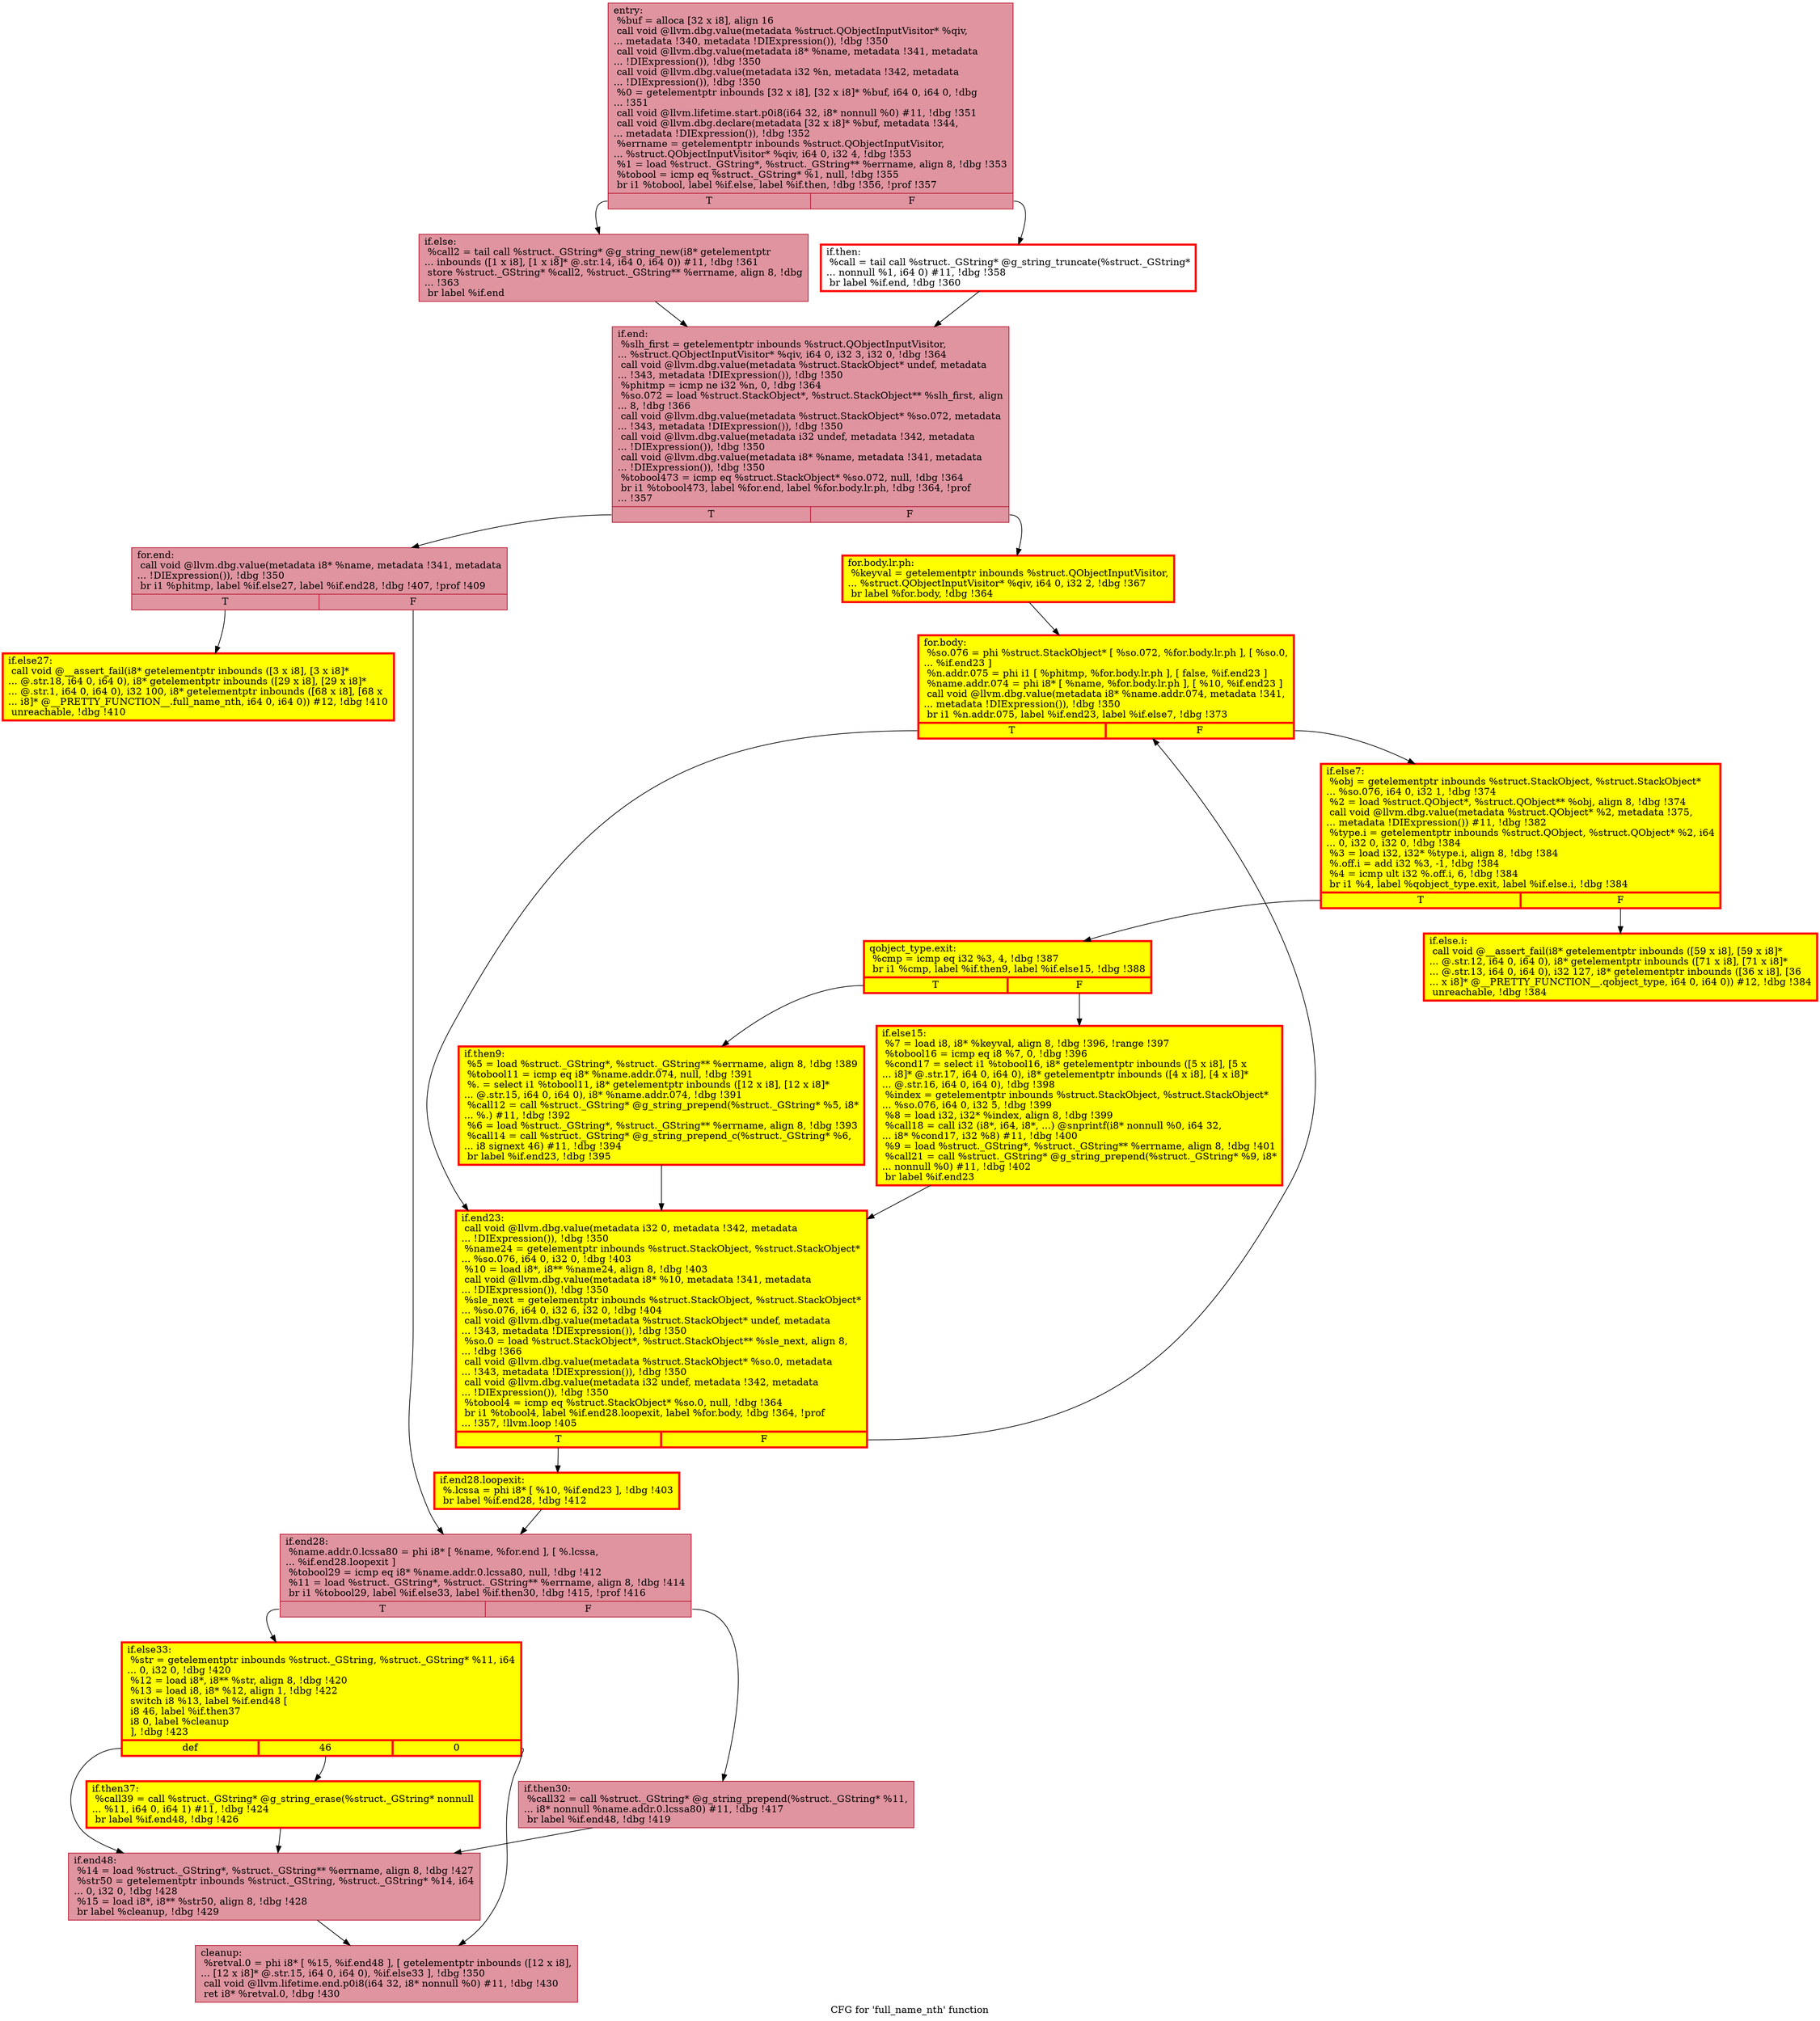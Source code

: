 digraph "CFG for 'full_name_nth' function" {
	label="CFG for 'full_name_nth' function";

	Node0x561c167e5960 [shape=record,color="#b70d28ff", style=filled, fillcolor="#b70d2870",label="{entry:\l  %buf = alloca [32 x i8], align 16\l  call void @llvm.dbg.value(metadata %struct.QObjectInputVisitor* %qiv,\l... metadata !340, metadata !DIExpression()), !dbg !350\l  call void @llvm.dbg.value(metadata i8* %name, metadata !341, metadata\l... !DIExpression()), !dbg !350\l  call void @llvm.dbg.value(metadata i32 %n, metadata !342, metadata\l... !DIExpression()), !dbg !350\l  %0 = getelementptr inbounds [32 x i8], [32 x i8]* %buf, i64 0, i64 0, !dbg\l... !351\l  call void @llvm.lifetime.start.p0i8(i64 32, i8* nonnull %0) #11, !dbg !351\l  call void @llvm.dbg.declare(metadata [32 x i8]* %buf, metadata !344,\l... metadata !DIExpression()), !dbg !352\l  %errname = getelementptr inbounds %struct.QObjectInputVisitor,\l... %struct.QObjectInputVisitor* %qiv, i64 0, i32 4, !dbg !353\l  %1 = load %struct._GString*, %struct._GString** %errname, align 8, !dbg !353\l  %tobool = icmp eq %struct._GString* %1, null, !dbg !355\l  br i1 %tobool, label %if.else, label %if.then, !dbg !356, !prof !357\l|{<s0>T|<s1>F}}"];
	Node0x561c167e5960:s0 -> Node0x561c1680d4d0;
	Node0x561c167e5960:s1 -> Node0x561c1680d430;
	Node0x561c1680d430 [shape=record,penwidth=3.0, color="red",label="{if.then:                                          \l  %call = tail call %struct._GString* @g_string_truncate(%struct._GString*\l... nonnull %1, i64 0) #11, !dbg !358\l  br label %if.end, !dbg !360\l}"];
	Node0x561c1680d430 -> Node0x561c1680d480;
	Node0x561c1680d4d0 [shape=record,color="#b70d28ff", style=filled, fillcolor="#b70d2870",label="{if.else:                                          \l  %call2 = tail call %struct._GString* @g_string_new(i8* getelementptr\l... inbounds ([1 x i8], [1 x i8]* @.str.14, i64 0, i64 0)) #11, !dbg !361\l  store %struct._GString* %call2, %struct._GString** %errname, align 8, !dbg\l... !363\l  br label %if.end\l}"];
	Node0x561c1680d4d0 -> Node0x561c1680d480;
	Node0x561c1680d480 [shape=record,color="#b70d28ff", style=filled, fillcolor="#b70d2870",label="{if.end:                                           \l  %slh_first = getelementptr inbounds %struct.QObjectInputVisitor,\l... %struct.QObjectInputVisitor* %qiv, i64 0, i32 3, i32 0, !dbg !364\l  call void @llvm.dbg.value(metadata %struct.StackObject* undef, metadata\l... !343, metadata !DIExpression()), !dbg !350\l  %phitmp = icmp ne i32 %n, 0, !dbg !364\l  %so.072 = load %struct.StackObject*, %struct.StackObject** %slh_first, align\l... 8, !dbg !366\l  call void @llvm.dbg.value(metadata %struct.StackObject* %so.072, metadata\l... !343, metadata !DIExpression()), !dbg !350\l  call void @llvm.dbg.value(metadata i32 undef, metadata !342, metadata\l... !DIExpression()), !dbg !350\l  call void @llvm.dbg.value(metadata i8* %name, metadata !341, metadata\l... !DIExpression()), !dbg !350\l  %tobool473 = icmp eq %struct.StackObject* %so.072, null, !dbg !364\l  br i1 %tobool473, label %for.end, label %for.body.lr.ph, !dbg !364, !prof\l... !357\l|{<s0>T|<s1>F}}"];
	Node0x561c1680d480:s0 -> Node0x561c1680f280;
	Node0x561c1680d480:s1 -> Node0x561c168386a0;
	Node0x561c168386a0 [shape=record,penwidth=3.0, style="filled", color="red", fillcolor="yellow",label="{for.body.lr.ph:                                   \l  %keyval = getelementptr inbounds %struct.QObjectInputVisitor,\l... %struct.QObjectInputVisitor* %qiv, i64 0, i32 2, !dbg !367\l  br label %for.body, !dbg !364\l}"];
	Node0x561c168386a0 -> Node0x561c1680f650;
	Node0x561c1680f650 [shape=record,penwidth=3.0, style="filled", color="red", fillcolor="yellow",label="{for.body:                                         \l  %so.076 = phi %struct.StackObject* [ %so.072, %for.body.lr.ph ], [ %so.0,\l... %if.end23 ]\l  %n.addr.075 = phi i1 [ %phitmp, %for.body.lr.ph ], [ false, %if.end23 ]\l  %name.addr.074 = phi i8* [ %name, %for.body.lr.ph ], [ %10, %if.end23 ]\l  call void @llvm.dbg.value(metadata i8* %name.addr.074, metadata !341,\l... metadata !DIExpression()), !dbg !350\l  br i1 %n.addr.075, label %if.end23, label %if.else7, !dbg !373\l|{<s0>T|<s1>F}}"];
	Node0x561c1680f650:s0 -> Node0x561c1680fb80;
	Node0x561c1680f650:s1 -> Node0x561c1680fbd0;
	Node0x561c1680fbd0 [shape=record,penwidth=3.0, style="filled", color="red", fillcolor="yellow",label="{if.else7:                                         \l  %obj = getelementptr inbounds %struct.StackObject, %struct.StackObject*\l... %so.076, i64 0, i32 1, !dbg !374\l  %2 = load %struct.QObject*, %struct.QObject** %obj, align 8, !dbg !374\l  call void @llvm.dbg.value(metadata %struct.QObject* %2, metadata !375,\l... metadata !DIExpression()) #11, !dbg !382\l  %type.i = getelementptr inbounds %struct.QObject, %struct.QObject* %2, i64\l... 0, i32 0, i32 0, !dbg !384\l  %3 = load i32, i32* %type.i, align 8, !dbg !384\l  %.off.i = add i32 %3, -1, !dbg !384\l  %4 = icmp ult i32 %.off.i, 6, !dbg !384\l  br i1 %4, label %qobject_type.exit, label %if.else.i, !dbg !384\l|{<s0>T|<s1>F}}"];
	Node0x561c1680fbd0:s0 -> Node0x561c16876140;
	Node0x561c1680fbd0:s1 -> Node0x561c168a7510;
	Node0x561c168a7510 [shape=record,penwidth=3.0, style="filled", color="red", fillcolor="yellow",label="{if.else.i:                                        \l  call void @__assert_fail(i8* getelementptr inbounds ([59 x i8], [59 x i8]*\l... @.str.12, i64 0, i64 0), i8* getelementptr inbounds ([71 x i8], [71 x i8]*\l... @.str.13, i64 0, i64 0), i32 127, i8* getelementptr inbounds ([36 x i8], [36\l... x i8]* @__PRETTY_FUNCTION__.qobject_type, i64 0, i64 0)) #12, !dbg !384\l  unreachable, !dbg !384\l}"];
	Node0x561c16876140 [shape=record,penwidth=3.0, style="filled", color="red", fillcolor="yellow",label="{qobject_type.exit:                                \l  %cmp = icmp eq i32 %3, 4, !dbg !387\l  br i1 %cmp, label %if.then9, label %if.else15, !dbg !388\l|{<s0>T|<s1>F}}"];
	Node0x561c16876140:s0 -> Node0x561c168102a0;
	Node0x561c16876140:s1 -> Node0x561c16810360;
	Node0x561c168102a0 [shape=record,penwidth=3.0, style="filled", color="red", fillcolor="yellow",label="{if.then9:                                         \l  %5 = load %struct._GString*, %struct._GString** %errname, align 8, !dbg !389\l  %tobool11 = icmp eq i8* %name.addr.074, null, !dbg !391\l  %. = select i1 %tobool11, i8* getelementptr inbounds ([12 x i8], [12 x i8]*\l... @.str.15, i64 0, i64 0), i8* %name.addr.074, !dbg !391\l  %call12 = call %struct._GString* @g_string_prepend(%struct._GString* %5, i8*\l... %.) #11, !dbg !392\l  %6 = load %struct._GString*, %struct._GString** %errname, align 8, !dbg !393\l  %call14 = call %struct._GString* @g_string_prepend_c(%struct._GString* %6,\l... i8 signext 46) #11, !dbg !394\l  br label %if.end23, !dbg !395\l}"];
	Node0x561c168102a0 -> Node0x561c1680fb80;
	Node0x561c16810360 [shape=record,penwidth=3.0, style="filled", color="red", fillcolor="yellow",label="{if.else15:                                        \l  %7 = load i8, i8* %keyval, align 8, !dbg !396, !range !397\l  %tobool16 = icmp eq i8 %7, 0, !dbg !396\l  %cond17 = select i1 %tobool16, i8* getelementptr inbounds ([5 x i8], [5 x\l... i8]* @.str.17, i64 0, i64 0), i8* getelementptr inbounds ([4 x i8], [4 x i8]*\l... @.str.16, i64 0, i64 0), !dbg !398\l  %index = getelementptr inbounds %struct.StackObject, %struct.StackObject*\l... %so.076, i64 0, i32 5, !dbg !399\l  %8 = load i32, i32* %index, align 8, !dbg !399\l  %call18 = call i32 (i8*, i64, i8*, ...) @snprintf(i8* nonnull %0, i64 32,\l... i8* %cond17, i32 %8) #11, !dbg !400\l  %9 = load %struct._GString*, %struct._GString** %errname, align 8, !dbg !401\l  %call21 = call %struct._GString* @g_string_prepend(%struct._GString* %9, i8*\l... nonnull %0) #11, !dbg !402\l  br label %if.end23\l}"];
	Node0x561c16810360 -> Node0x561c1680fb80;
	Node0x561c1680fb80 [shape=record,penwidth=3.0, style="filled", color="red", fillcolor="yellow",label="{if.end23:                                         \l  call void @llvm.dbg.value(metadata i32 0, metadata !342, metadata\l... !DIExpression()), !dbg !350\l  %name24 = getelementptr inbounds %struct.StackObject, %struct.StackObject*\l... %so.076, i64 0, i32 0, !dbg !403\l  %10 = load i8*, i8** %name24, align 8, !dbg !403\l  call void @llvm.dbg.value(metadata i8* %10, metadata !341, metadata\l... !DIExpression()), !dbg !350\l  %sle_next = getelementptr inbounds %struct.StackObject, %struct.StackObject*\l... %so.076, i64 0, i32 6, i32 0, !dbg !404\l  call void @llvm.dbg.value(metadata %struct.StackObject* undef, metadata\l... !343, metadata !DIExpression()), !dbg !350\l  %so.0 = load %struct.StackObject*, %struct.StackObject** %sle_next, align 8,\l... !dbg !366\l  call void @llvm.dbg.value(metadata %struct.StackObject* %so.0, metadata\l... !343, metadata !DIExpression()), !dbg !350\l  call void @llvm.dbg.value(metadata i32 undef, metadata !342, metadata\l... !DIExpression()), !dbg !350\l  %tobool4 = icmp eq %struct.StackObject* %so.0, null, !dbg !364\l  br i1 %tobool4, label %if.end28.loopexit, label %for.body, !dbg !364, !prof\l... !357, !llvm.loop !405\l|{<s0>T|<s1>F}}"];
	Node0x561c1680fb80:s0 -> Node0x561c168c73e0;
	Node0x561c1680fb80:s1 -> Node0x561c1680f650;
	Node0x561c1680f280 [shape=record,color="#b70d28ff", style=filled, fillcolor="#b70d2870",label="{for.end:                                          \l  call void @llvm.dbg.value(metadata i8* %name, metadata !341, metadata\l... !DIExpression()), !dbg !350\l  br i1 %phitmp, label %if.else27, label %if.end28, !dbg !407, !prof !409\l|{<s0>T|<s1>F}}"];
	Node0x561c1680f280:s0 -> Node0x561c16814d20;
	Node0x561c1680f280:s1 -> Node0x561c16814cd0;
	Node0x561c16814d20 [shape=record,penwidth=3.0, style="filled", color="red", fillcolor="yellow",label="{if.else27:                                        \l  call void @__assert_fail(i8* getelementptr inbounds ([3 x i8], [3 x i8]*\l... @.str.18, i64 0, i64 0), i8* getelementptr inbounds ([29 x i8], [29 x i8]*\l... @.str.1, i64 0, i64 0), i32 100, i8* getelementptr inbounds ([68 x i8], [68 x\l... i8]* @__PRETTY_FUNCTION__.full_name_nth, i64 0, i64 0)) #12, !dbg !410\l  unreachable, !dbg !410\l}"];
	Node0x561c168c73e0 [shape=record,penwidth=3.0, style="filled", color="red", fillcolor="yellow",label="{if.end28.loopexit:                                \l  %.lcssa = phi i8* [ %10, %if.end23 ], !dbg !403\l  br label %if.end28, !dbg !412\l}"];
	Node0x561c168c73e0 -> Node0x561c16814cd0;
	Node0x561c16814cd0 [shape=record,color="#b70d28ff", style=filled, fillcolor="#b70d2870",label="{if.end28:                                         \l  %name.addr.0.lcssa80 = phi i8* [ %name, %for.end ], [ %.lcssa,\l... %if.end28.loopexit ]\l  %tobool29 = icmp eq i8* %name.addr.0.lcssa80, null, !dbg !412\l  %11 = load %struct._GString*, %struct._GString** %errname, align 8, !dbg !414\l  br i1 %tobool29, label %if.else33, label %if.then30, !dbg !415, !prof !416\l|{<s0>T|<s1>F}}"];
	Node0x561c16814cd0:s0 -> Node0x561c168156f0;
	Node0x561c16814cd0:s1 -> Node0x561c16815650;
	Node0x561c16815650 [shape=record,color="#b70d28ff", style=filled, fillcolor="#b70d2870",label="{if.then30:                                        \l  %call32 = call %struct._GString* @g_string_prepend(%struct._GString* %11,\l... i8* nonnull %name.addr.0.lcssa80) #11, !dbg !417\l  br label %if.end48, !dbg !419\l}"];
	Node0x561c16815650 -> Node0x561c168156a0;
	Node0x561c168156f0 [shape=record,penwidth=3.0, style="filled", color="red", fillcolor="yellow",label="{if.else33:                                        \l  %str = getelementptr inbounds %struct._GString, %struct._GString* %11, i64\l... 0, i32 0, !dbg !420\l  %12 = load i8*, i8** %str, align 8, !dbg !420\l  %13 = load i8, i8* %12, align 1, !dbg !422\l  switch i8 %13, label %if.end48 [\l    i8 46, label %if.then37\l    i8 0, label %cleanup\l  ], !dbg !423\l|{<s0>def|<s1>46|<s2>0}}"];
	Node0x561c168156f0:s0 -> Node0x561c168156a0;
	Node0x561c168156f0:s1 -> Node0x561c16815f70;
	Node0x561c168156f0:s2 -> Node0x561c16817bd0;
	Node0x561c16815f70 [shape=record,penwidth=3.0, style="filled", color="red", fillcolor="yellow",label="{if.then37:                                        \l  %call39 = call %struct._GString* @g_string_erase(%struct._GString* nonnull\l... %11, i64 0, i64 1) #11, !dbg !424\l  br label %if.end48, !dbg !426\l}"];
	Node0x561c16815f70 -> Node0x561c168156a0;
	Node0x561c168156a0 [shape=record,color="#b70d28ff", style=filled, fillcolor="#b70d2870",label="{if.end48:                                         \l  %14 = load %struct._GString*, %struct._GString** %errname, align 8, !dbg !427\l  %str50 = getelementptr inbounds %struct._GString, %struct._GString* %14, i64\l... 0, i32 0, !dbg !428\l  %15 = load i8*, i8** %str50, align 8, !dbg !428\l  br label %cleanup, !dbg !429\l}"];
	Node0x561c168156a0 -> Node0x561c16817bd0;
	Node0x561c16817bd0 [shape=record,color="#b70d28ff", style=filled, fillcolor="#b70d2870",label="{cleanup:                                          \l  %retval.0 = phi i8* [ %15, %if.end48 ], [ getelementptr inbounds ([12 x i8],\l... [12 x i8]* @.str.15, i64 0, i64 0), %if.else33 ], !dbg !350\l  call void @llvm.lifetime.end.p0i8(i64 32, i8* nonnull %0) #11, !dbg !430\l  ret i8* %retval.0, !dbg !430\l}"];
}
